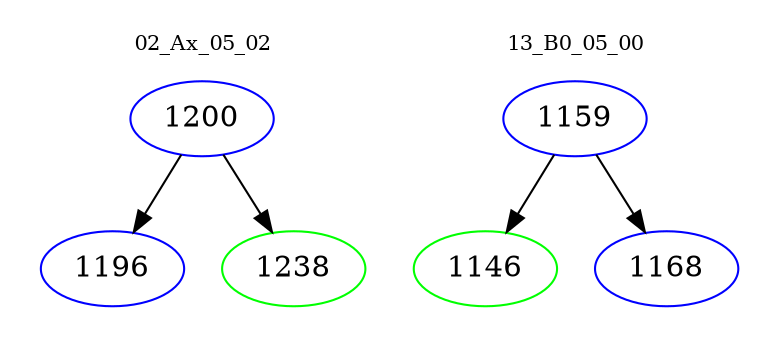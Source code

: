 digraph{
subgraph cluster_0 {
color = white
label = "02_Ax_05_02";
fontsize=10;
T0_1200 [label="1200", color="blue"]
T0_1200 -> T0_1196 [color="black"]
T0_1196 [label="1196", color="blue"]
T0_1200 -> T0_1238 [color="black"]
T0_1238 [label="1238", color="green"]
}
subgraph cluster_1 {
color = white
label = "13_B0_05_00";
fontsize=10;
T1_1159 [label="1159", color="blue"]
T1_1159 -> T1_1146 [color="black"]
T1_1146 [label="1146", color="green"]
T1_1159 -> T1_1168 [color="black"]
T1_1168 [label="1168", color="blue"]
}
}
